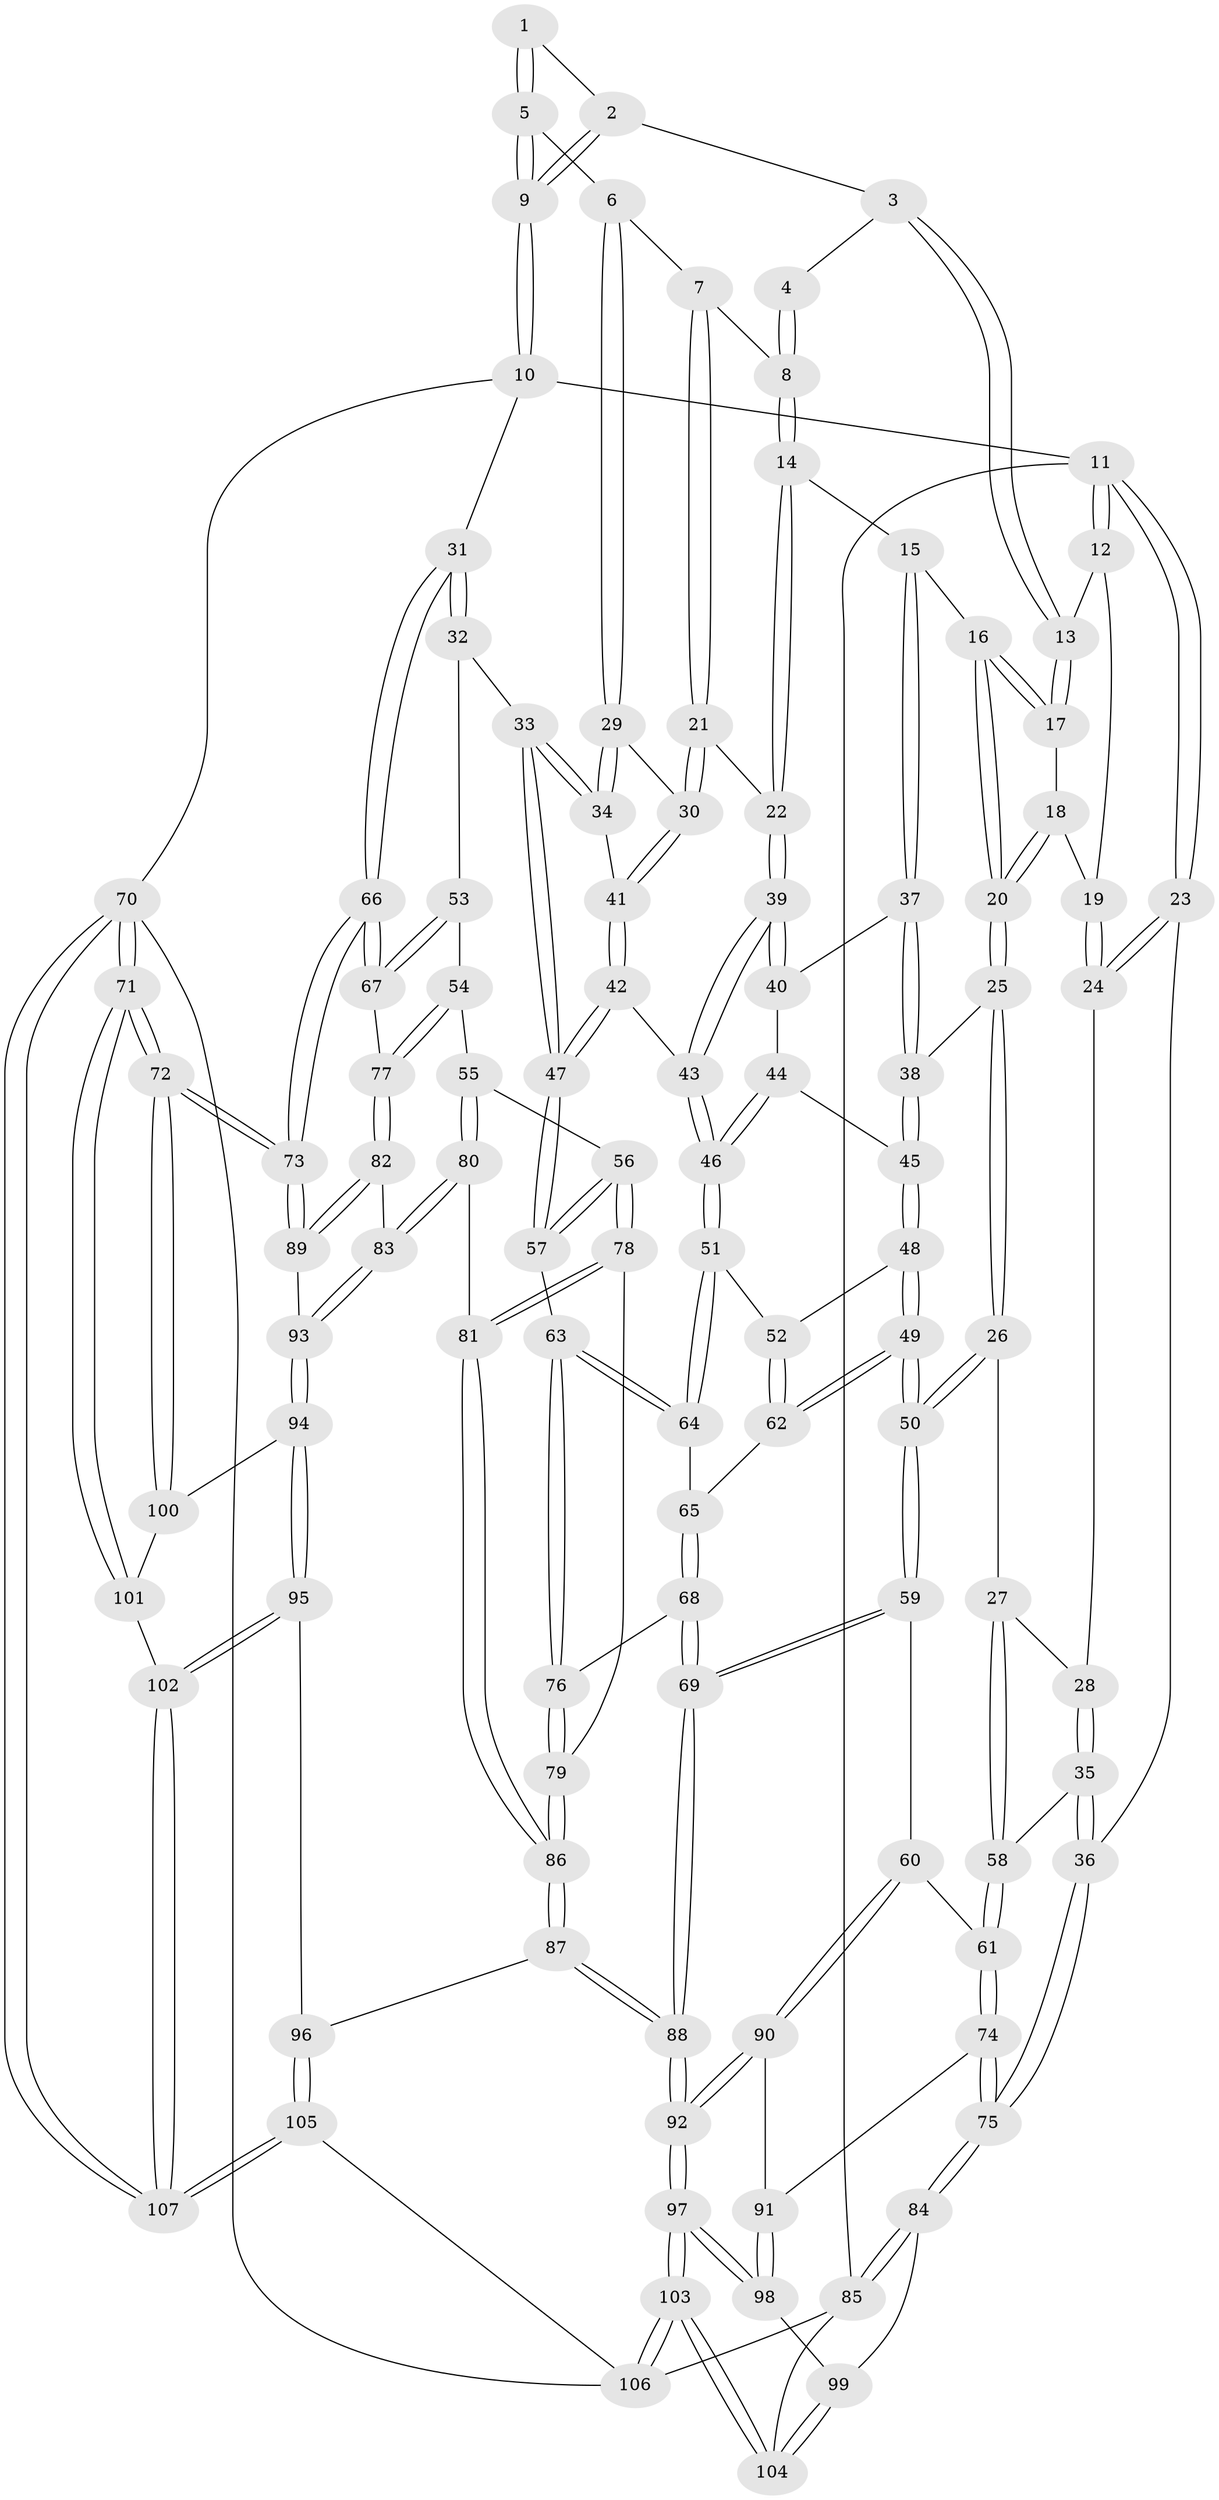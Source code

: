 // coarse degree distribution, {3: 0.6153846153846154, 2: 0.16923076923076924, 6: 0.015384615384615385, 4: 0.13846153846153847, 5: 0.06153846153846154}
// Generated by graph-tools (version 1.1) at 2025/54/03/04/25 22:54:40]
// undirected, 107 vertices, 264 edges
graph export_dot {
  node [color=gray90,style=filled];
  1 [pos="+0.62690659685118+0.06171115039855313"];
  2 [pos="+0.5963386980645096+0"];
  3 [pos="+0.4180474977383493+0"];
  4 [pos="+0.5643451297421218+0.03707978446654024"];
  5 [pos="+0.6953112552253141+0.11687876027594901"];
  6 [pos="+0.6874299574505873+0.13546176484522837"];
  7 [pos="+0.6315788674834009+0.15026237115271113"];
  8 [pos="+0.5655374450003379+0.13322724330481034"];
  9 [pos="+1+0"];
  10 [pos="+1+0"];
  11 [pos="+0+0"];
  12 [pos="+0.18001032977750706+0"];
  13 [pos="+0.2787038864703997+0"];
  14 [pos="+0.462495440422441+0.15661936951424404"];
  15 [pos="+0.4289271573288311+0.15206076178518135"];
  16 [pos="+0.32723903257221726+0.05693718381717087"];
  17 [pos="+0.2819837324432352+0"];
  18 [pos="+0.12415122951253829+0.15831266964043617"];
  19 [pos="+0.06134928696062209+0.18156727839004144"];
  20 [pos="+0.23082944019016627+0.25521692866505175"];
  21 [pos="+0.5987039887128628+0.21606352566411724"];
  22 [pos="+0.5554296958017297+0.2413662064100692"];
  23 [pos="+0+0.1320545413441467"];
  24 [pos="+0.05229955729105204+0.1956616221176224"];
  25 [pos="+0.22458462354625386+0.2723823623819442"];
  26 [pos="+0.19740349539248345+0.30506855397741456"];
  27 [pos="+0.1703465536703367+0.31555128253365833"];
  28 [pos="+0.06312360667848435+0.21020745222664405"];
  29 [pos="+0.7137333424886183+0.193939485958001"];
  30 [pos="+0.6295323736737579+0.26544051021142195"];
  31 [pos="+1+0.11646948704446242"];
  32 [pos="+0.8348185447817322+0.3063400633846588"];
  33 [pos="+0.8028158156196752+0.2949186522188082"];
  34 [pos="+0.7654564810377849+0.26037001834413304"];
  35 [pos="+0+0.39893303087930165"];
  36 [pos="+0+0.40133254678719643"];
  37 [pos="+0.42934508240921676+0.15795145218034165"];
  38 [pos="+0.40925596348094856+0.32556112914405744"];
  39 [pos="+0.5546395740814956+0.25921356608684454"];
  40 [pos="+0.4910836614890574+0.2645469032259021"];
  41 [pos="+0.6265754784187793+0.2892416646293016"];
  42 [pos="+0.5860906482355304+0.3600144610134881"];
  43 [pos="+0.5735001935671983+0.3594107591786093"];
  44 [pos="+0.4916518763866501+0.2704584703536657"];
  45 [pos="+0.4147361754794928+0.33533678716900045"];
  46 [pos="+0.5468512833697933+0.36978394871827136"];
  47 [pos="+0.6206327441061871+0.376866012860154"];
  48 [pos="+0.4172804529815467+0.3413099818067636"];
  49 [pos="+0.34531090262645336+0.459006038160869"];
  50 [pos="+0.33937876552898844+0.4628145070054268"];
  51 [pos="+0.5463246503639532+0.3701049201969024"];
  52 [pos="+0.5229166933587707+0.3718805370009288"];
  53 [pos="+0.8229442739328555+0.39375757983041315"];
  54 [pos="+0.7893214875602403+0.47140743049270173"];
  55 [pos="+0.7144140141124037+0.5019267843219181"];
  56 [pos="+0.6996176697375796+0.5005776974568033"];
  57 [pos="+0.6840022591556996+0.4881621271904711"];
  58 [pos="+0.09027450419581279+0.40664265163405916"];
  59 [pos="+0.30672322578787764+0.567620342350013"];
  60 [pos="+0.2492661794585536+0.5651250745119928"];
  61 [pos="+0.12183107738199918+0.483589119887927"];
  62 [pos="+0.44817154816532384+0.4661748538410035"];
  63 [pos="+0.5414369238943318+0.5075102250278452"];
  64 [pos="+0.5390917125801391+0.5029990571706676"];
  65 [pos="+0.46514960019750545+0.48420728767043814"];
  66 [pos="+1+0.5420249220779016"];
  67 [pos="+1+0.5248950182462866"];
  68 [pos="+0.44357049381709285+0.5904076963369073"];
  69 [pos="+0.37368520183953663+0.6543480215503006"];
  70 [pos="+1+1"];
  71 [pos="+1+0.931793080200823"];
  72 [pos="+1+0.7784292334441892"];
  73 [pos="+1+0.7407657867393223"];
  74 [pos="+0.02188089599268278+0.6653952240315569"];
  75 [pos="+0+0.7429255548318612"];
  76 [pos="+0.5364939607111819+0.5430992767472843"];
  77 [pos="+0.8513107684721732+0.5352357822909747"];
  78 [pos="+0.644120206286502+0.5742399200775652"];
  79 [pos="+0.5944836678725633+0.610990489395239"];
  80 [pos="+0.7632909996019458+0.6745454462456211"];
  81 [pos="+0.720300243624449+0.6706799024475459"];
  82 [pos="+0.8430833031451852+0.6348835299606213"];
  83 [pos="+0.7663265143497501+0.676771118521646"];
  84 [pos="+0+0.7521063618114969"];
  85 [pos="+0+0.7587712760637987"];
  86 [pos="+0.5794001645893074+0.6934509576538431"];
  87 [pos="+0.5040860988623653+0.7910863559789479"];
  88 [pos="+0.40653503270658087+0.7811944730989088"];
  89 [pos="+0.9998687492091934+0.6963434848896697"];
  90 [pos="+0.15443081168115474+0.6620460990167734"];
  91 [pos="+0.11523774875697802+0.6880256285186425"];
  92 [pos="+0.39595247878485496+0.7905232027299407"];
  93 [pos="+0.7740848431154078+0.7555748663912257"];
  94 [pos="+0.7735481637672098+0.7593122977053046"];
  95 [pos="+0.6537085047382407+0.8761205786061758"];
  96 [pos="+0.5158435020108307+0.8003789508057605"];
  97 [pos="+0.3510046731089331+0.8360015099495526"];
  98 [pos="+0.16746480764099395+0.7724007614882835"];
  99 [pos="+0.08339943606159968+0.8509733679520941"];
  100 [pos="+0.8165339070910441+0.7888084363521487"];
  101 [pos="+0.8591027704750047+0.8834171578693408"];
  102 [pos="+0.7021879453835393+0.9746197053033349"];
  103 [pos="+0.24453689747468096+1"];
  104 [pos="+0.23214511658722634+1"];
  105 [pos="+0.5091888549133585+1"];
  106 [pos="+0.24536143289409343+1"];
  107 [pos="+0.7286338137831471+1"];
  1 -- 2;
  1 -- 5;
  1 -- 5;
  2 -- 3;
  2 -- 9;
  2 -- 9;
  3 -- 4;
  3 -- 13;
  3 -- 13;
  4 -- 8;
  4 -- 8;
  5 -- 6;
  5 -- 9;
  5 -- 9;
  6 -- 7;
  6 -- 29;
  6 -- 29;
  7 -- 8;
  7 -- 21;
  7 -- 21;
  8 -- 14;
  8 -- 14;
  9 -- 10;
  9 -- 10;
  10 -- 11;
  10 -- 31;
  10 -- 70;
  11 -- 12;
  11 -- 12;
  11 -- 23;
  11 -- 23;
  11 -- 85;
  12 -- 13;
  12 -- 19;
  13 -- 17;
  13 -- 17;
  14 -- 15;
  14 -- 22;
  14 -- 22;
  15 -- 16;
  15 -- 37;
  15 -- 37;
  16 -- 17;
  16 -- 17;
  16 -- 20;
  16 -- 20;
  17 -- 18;
  18 -- 19;
  18 -- 20;
  18 -- 20;
  19 -- 24;
  19 -- 24;
  20 -- 25;
  20 -- 25;
  21 -- 22;
  21 -- 30;
  21 -- 30;
  22 -- 39;
  22 -- 39;
  23 -- 24;
  23 -- 24;
  23 -- 36;
  24 -- 28;
  25 -- 26;
  25 -- 26;
  25 -- 38;
  26 -- 27;
  26 -- 50;
  26 -- 50;
  27 -- 28;
  27 -- 58;
  27 -- 58;
  28 -- 35;
  28 -- 35;
  29 -- 30;
  29 -- 34;
  29 -- 34;
  30 -- 41;
  30 -- 41;
  31 -- 32;
  31 -- 32;
  31 -- 66;
  31 -- 66;
  32 -- 33;
  32 -- 53;
  33 -- 34;
  33 -- 34;
  33 -- 47;
  33 -- 47;
  34 -- 41;
  35 -- 36;
  35 -- 36;
  35 -- 58;
  36 -- 75;
  36 -- 75;
  37 -- 38;
  37 -- 38;
  37 -- 40;
  38 -- 45;
  38 -- 45;
  39 -- 40;
  39 -- 40;
  39 -- 43;
  39 -- 43;
  40 -- 44;
  41 -- 42;
  41 -- 42;
  42 -- 43;
  42 -- 47;
  42 -- 47;
  43 -- 46;
  43 -- 46;
  44 -- 45;
  44 -- 46;
  44 -- 46;
  45 -- 48;
  45 -- 48;
  46 -- 51;
  46 -- 51;
  47 -- 57;
  47 -- 57;
  48 -- 49;
  48 -- 49;
  48 -- 52;
  49 -- 50;
  49 -- 50;
  49 -- 62;
  49 -- 62;
  50 -- 59;
  50 -- 59;
  51 -- 52;
  51 -- 64;
  51 -- 64;
  52 -- 62;
  52 -- 62;
  53 -- 54;
  53 -- 67;
  53 -- 67;
  54 -- 55;
  54 -- 77;
  54 -- 77;
  55 -- 56;
  55 -- 80;
  55 -- 80;
  56 -- 57;
  56 -- 57;
  56 -- 78;
  56 -- 78;
  57 -- 63;
  58 -- 61;
  58 -- 61;
  59 -- 60;
  59 -- 69;
  59 -- 69;
  60 -- 61;
  60 -- 90;
  60 -- 90;
  61 -- 74;
  61 -- 74;
  62 -- 65;
  63 -- 64;
  63 -- 64;
  63 -- 76;
  63 -- 76;
  64 -- 65;
  65 -- 68;
  65 -- 68;
  66 -- 67;
  66 -- 67;
  66 -- 73;
  66 -- 73;
  67 -- 77;
  68 -- 69;
  68 -- 69;
  68 -- 76;
  69 -- 88;
  69 -- 88;
  70 -- 71;
  70 -- 71;
  70 -- 107;
  70 -- 107;
  70 -- 106;
  71 -- 72;
  71 -- 72;
  71 -- 101;
  71 -- 101;
  72 -- 73;
  72 -- 73;
  72 -- 100;
  72 -- 100;
  73 -- 89;
  73 -- 89;
  74 -- 75;
  74 -- 75;
  74 -- 91;
  75 -- 84;
  75 -- 84;
  76 -- 79;
  76 -- 79;
  77 -- 82;
  77 -- 82;
  78 -- 79;
  78 -- 81;
  78 -- 81;
  79 -- 86;
  79 -- 86;
  80 -- 81;
  80 -- 83;
  80 -- 83;
  81 -- 86;
  81 -- 86;
  82 -- 83;
  82 -- 89;
  82 -- 89;
  83 -- 93;
  83 -- 93;
  84 -- 85;
  84 -- 85;
  84 -- 99;
  85 -- 104;
  85 -- 106;
  86 -- 87;
  86 -- 87;
  87 -- 88;
  87 -- 88;
  87 -- 96;
  88 -- 92;
  88 -- 92;
  89 -- 93;
  90 -- 91;
  90 -- 92;
  90 -- 92;
  91 -- 98;
  91 -- 98;
  92 -- 97;
  92 -- 97;
  93 -- 94;
  93 -- 94;
  94 -- 95;
  94 -- 95;
  94 -- 100;
  95 -- 96;
  95 -- 102;
  95 -- 102;
  96 -- 105;
  96 -- 105;
  97 -- 98;
  97 -- 98;
  97 -- 103;
  97 -- 103;
  98 -- 99;
  99 -- 104;
  99 -- 104;
  100 -- 101;
  101 -- 102;
  102 -- 107;
  102 -- 107;
  103 -- 104;
  103 -- 104;
  103 -- 106;
  103 -- 106;
  105 -- 106;
  105 -- 107;
  105 -- 107;
}
